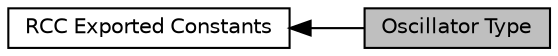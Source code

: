 digraph "Oscillator Type"
{
  edge [fontname="Helvetica",fontsize="10",labelfontname="Helvetica",labelfontsize="10"];
  node [fontname="Helvetica",fontsize="10",shape=box];
  rankdir=LR;
  Node1 [label="Oscillator Type",height=0.2,width=0.4,color="black", fillcolor="grey75", style="filled", fontcolor="black",tooltip=" "];
  Node2 [label="RCC Exported Constants",height=0.2,width=0.4,color="black", fillcolor="white", style="filled",URL="$group__RCC__Exported__Constants.html",tooltip=" "];
  Node2->Node1 [shape=plaintext, dir="back", style="solid"];
}
